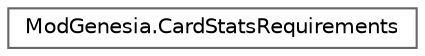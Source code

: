 digraph "Graphical Class Hierarchy"
{
 // LATEX_PDF_SIZE
  bgcolor="transparent";
  edge [fontname=Helvetica,fontsize=10,labelfontname=Helvetica,labelfontsize=10];
  node [fontname=Helvetica,fontsize=10,shape=box,height=0.2,width=0.4];
  rankdir="LR";
  Node0 [label="ModGenesia.CardStatsRequirements",height=0.2,width=0.4,color="grey40", fillcolor="white", style="filled",URL="$struct_mod_genesia_1_1_card_stats_requirements.html",tooltip=" "];
}
